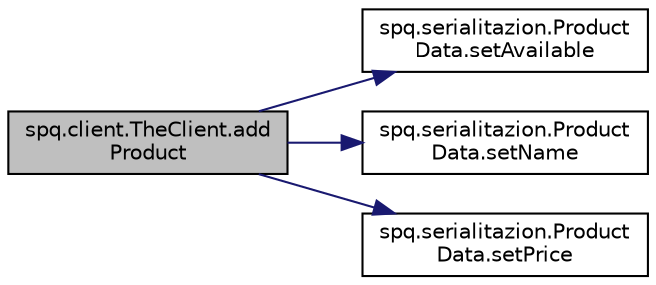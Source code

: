 digraph "spq.client.TheClient.addProduct"
{
 // LATEX_PDF_SIZE
  edge [fontname="Helvetica",fontsize="10",labelfontname="Helvetica",labelfontsize="10"];
  node [fontname="Helvetica",fontsize="10",shape=record];
  rankdir="LR";
  Node1 [label="spq.client.TheClient.add\lProduct",height=0.2,width=0.4,color="black", fillcolor="grey75", style="filled", fontcolor="black",tooltip=" "];
  Node1 -> Node2 [color="midnightblue",fontsize="10",style="solid",fontname="Helvetica"];
  Node2 [label="spq.serialitazion.Product\lData.setAvailable",height=0.2,width=0.4,color="black", fillcolor="white", style="filled",URL="$classspq_1_1serialitazion_1_1_product_data.html#ace8001d1faaaa5c70f28c2b653e4137c",tooltip=" "];
  Node1 -> Node3 [color="midnightblue",fontsize="10",style="solid",fontname="Helvetica"];
  Node3 [label="spq.serialitazion.Product\lData.setName",height=0.2,width=0.4,color="black", fillcolor="white", style="filled",URL="$classspq_1_1serialitazion_1_1_product_data.html#a8ae32dcb0739d36e3f9cc13daa1b36c3",tooltip=" "];
  Node1 -> Node4 [color="midnightblue",fontsize="10",style="solid",fontname="Helvetica"];
  Node4 [label="spq.serialitazion.Product\lData.setPrice",height=0.2,width=0.4,color="black", fillcolor="white", style="filled",URL="$classspq_1_1serialitazion_1_1_product_data.html#af48c2ecfbe988dc387e2a5b16edfb071",tooltip=" "];
}
